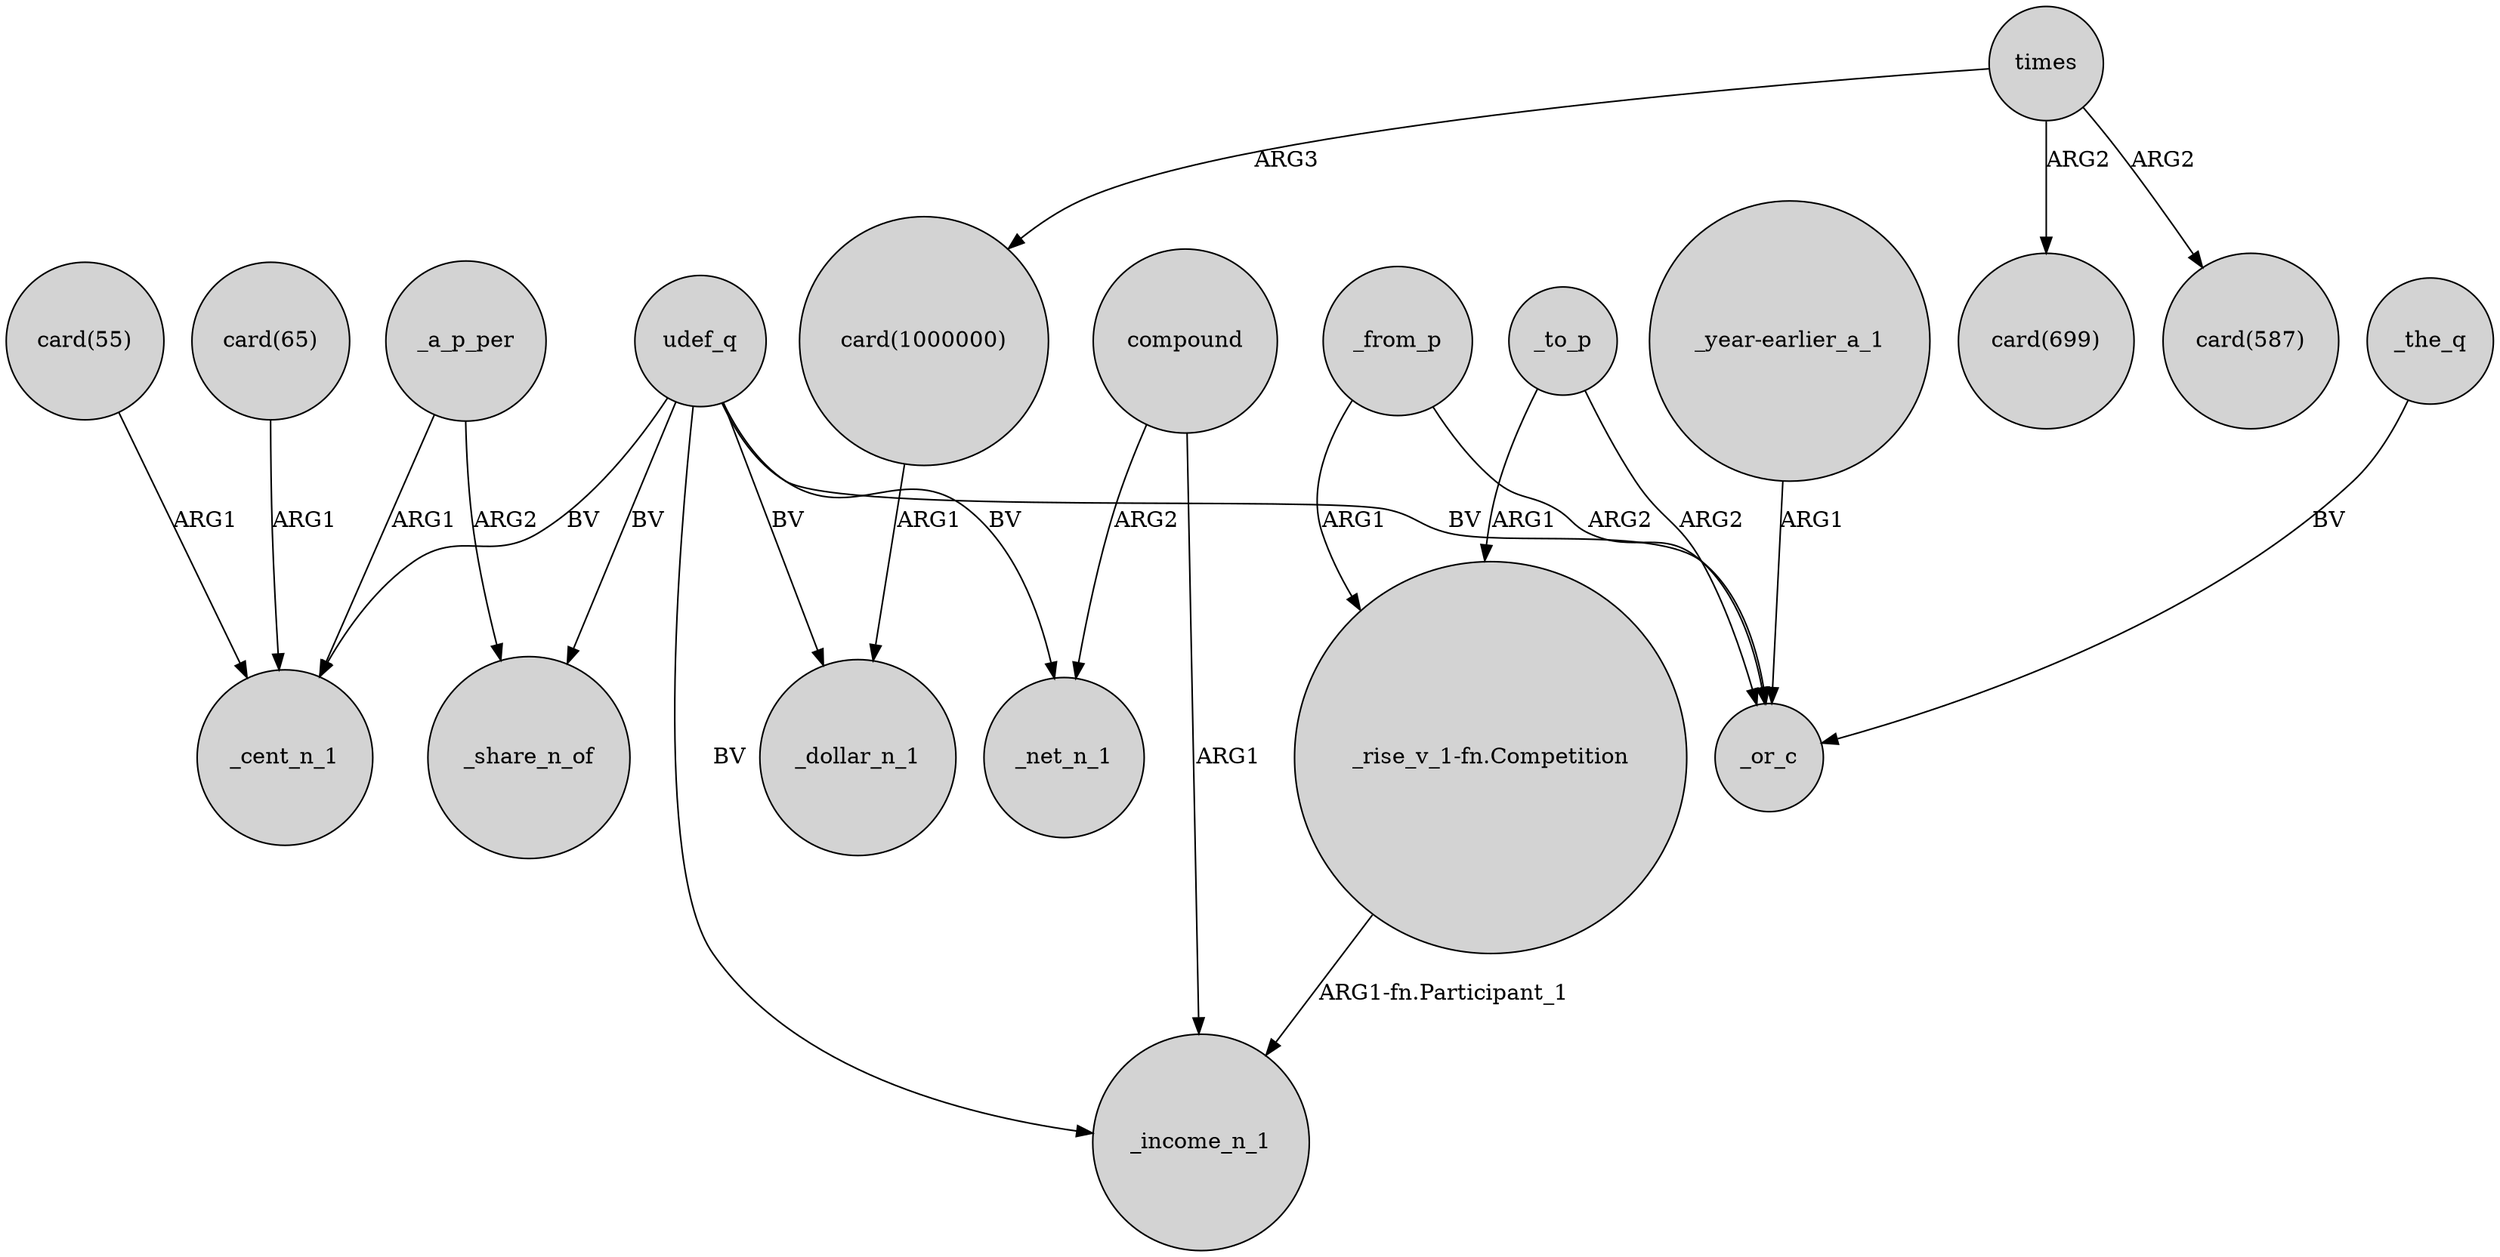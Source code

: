 digraph {
	node [shape=circle style=filled]
	"card(65)" -> _cent_n_1 [label=ARG1]
	_to_p -> _or_c [label=ARG2]
	compound -> _net_n_1 [label=ARG2]
	_a_p_per -> _cent_n_1 [label=ARG1]
	udef_q -> _income_n_1 [label=BV]
	"_year-earlier_a_1" -> _or_c [label=ARG1]
	_from_p -> "_rise_v_1-fn.Competition" [label=ARG1]
	times -> "card(1000000)" [label=ARG3]
	udef_q -> _cent_n_1 [label=BV]
	udef_q -> _or_c [label=BV]
	_to_p -> "_rise_v_1-fn.Competition" [label=ARG1]
	compound -> _income_n_1 [label=ARG1]
	_a_p_per -> _share_n_of [label=ARG2]
	udef_q -> _share_n_of [label=BV]
	udef_q -> _net_n_1 [label=BV]
	udef_q -> _dollar_n_1 [label=BV]
	"card(1000000)" -> _dollar_n_1 [label=ARG1]
	_from_p -> _or_c [label=ARG2]
	_the_q -> _or_c [label=BV]
	times -> "card(699)" [label=ARG2]
	"_rise_v_1-fn.Competition" -> _income_n_1 [label="ARG1-fn.Participant_1"]
	times -> "card(587)" [label=ARG2]
	"card(55)" -> _cent_n_1 [label=ARG1]
}

